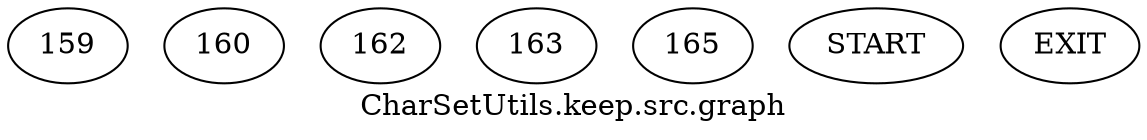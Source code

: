 /* --------------------------------------------------- */
/* Generated by Dr. Garbage Control Flow Graph Factory */
/* http://www.drgarbage.com                            */
/* Version: 4.5.0.201508311741                         */
/* Retrieved on: 2020-01-06 14:21:35.689               */
/* --------------------------------------------------- */
digraph "CharSetUtils.keep.src.graph" {
 graph [label="CharSetUtils.keep.src.graph"];
 2 [label="159" ]
 3 [label="160" ]
 4 [label="162" ]
 5 [label="163" ]
 6 [label="165" ]
 7 [label="START" ]
 8 [label="EXIT" ]
 7  2
 2  3
 2  4
 4  5
 4  6
 3  8
 5  8
 6  8
}
